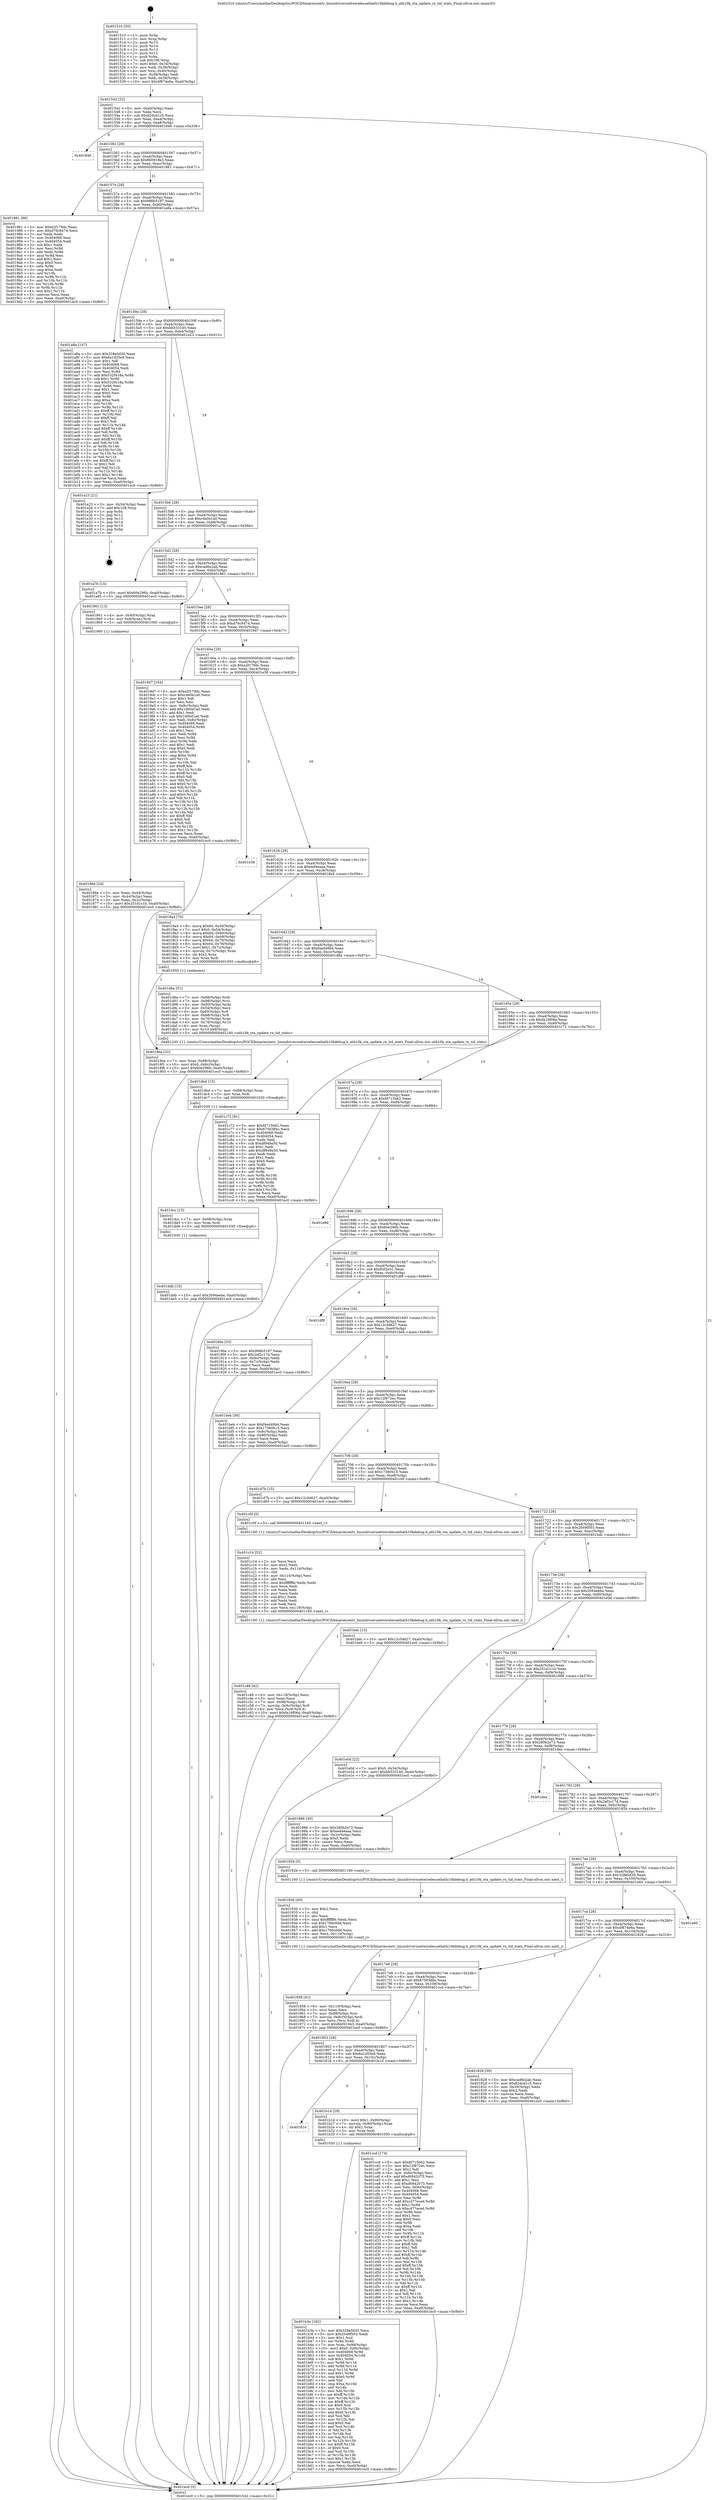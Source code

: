 digraph "0x401510" {
  label = "0x401510 (/mnt/c/Users/mathe/Desktop/tcc/POCII/binaries/extr_linuxdriversnetwirelessathath10kdebug.h_ath10k_sta_update_rx_tid_stats_Final-ollvm.out::main(0))"
  labelloc = "t"
  node[shape=record]

  Entry [label="",width=0.3,height=0.3,shape=circle,fillcolor=black,style=filled]
  "0x401542" [label="{
     0x401542 [32]\l
     | [instrs]\l
     &nbsp;&nbsp;0x401542 \<+6\>: mov -0xa0(%rbp),%eax\l
     &nbsp;&nbsp;0x401548 \<+2\>: mov %eax,%ecx\l
     &nbsp;&nbsp;0x40154a \<+6\>: sub $0x82dcd1c5,%ecx\l
     &nbsp;&nbsp;0x401550 \<+6\>: mov %eax,-0xa4(%rbp)\l
     &nbsp;&nbsp;0x401556 \<+6\>: mov %ecx,-0xa8(%rbp)\l
     &nbsp;&nbsp;0x40155c \<+6\>: je 0000000000401846 \<main+0x336\>\l
  }"]
  "0x401846" [label="{
     0x401846\l
  }", style=dashed]
  "0x401562" [label="{
     0x401562 [28]\l
     | [instrs]\l
     &nbsp;&nbsp;0x401562 \<+5\>: jmp 0000000000401567 \<main+0x57\>\l
     &nbsp;&nbsp;0x401567 \<+6\>: mov -0xa4(%rbp),%eax\l
     &nbsp;&nbsp;0x40156d \<+5\>: sub $0x8b0919e3,%eax\l
     &nbsp;&nbsp;0x401572 \<+6\>: mov %eax,-0xac(%rbp)\l
     &nbsp;&nbsp;0x401578 \<+6\>: je 0000000000401981 \<main+0x471\>\l
  }"]
  Exit [label="",width=0.3,height=0.3,shape=circle,fillcolor=black,style=filled,peripheries=2]
  "0x401981" [label="{
     0x401981 [86]\l
     | [instrs]\l
     &nbsp;&nbsp;0x401981 \<+5\>: mov $0xe2f179dc,%eax\l
     &nbsp;&nbsp;0x401986 \<+5\>: mov $0xd76c9474,%ecx\l
     &nbsp;&nbsp;0x40198b \<+2\>: xor %edx,%edx\l
     &nbsp;&nbsp;0x40198d \<+7\>: mov 0x404068,%esi\l
     &nbsp;&nbsp;0x401994 \<+7\>: mov 0x404054,%edi\l
     &nbsp;&nbsp;0x40199b \<+3\>: sub $0x1,%edx\l
     &nbsp;&nbsp;0x40199e \<+3\>: mov %esi,%r8d\l
     &nbsp;&nbsp;0x4019a1 \<+3\>: add %edx,%r8d\l
     &nbsp;&nbsp;0x4019a4 \<+4\>: imul %r8d,%esi\l
     &nbsp;&nbsp;0x4019a8 \<+3\>: and $0x1,%esi\l
     &nbsp;&nbsp;0x4019ab \<+3\>: cmp $0x0,%esi\l
     &nbsp;&nbsp;0x4019ae \<+4\>: sete %r9b\l
     &nbsp;&nbsp;0x4019b2 \<+3\>: cmp $0xa,%edi\l
     &nbsp;&nbsp;0x4019b5 \<+4\>: setl %r10b\l
     &nbsp;&nbsp;0x4019b9 \<+3\>: mov %r9b,%r11b\l
     &nbsp;&nbsp;0x4019bc \<+3\>: and %r10b,%r11b\l
     &nbsp;&nbsp;0x4019bf \<+3\>: xor %r10b,%r9b\l
     &nbsp;&nbsp;0x4019c2 \<+3\>: or %r9b,%r11b\l
     &nbsp;&nbsp;0x4019c5 \<+4\>: test $0x1,%r11b\l
     &nbsp;&nbsp;0x4019c9 \<+3\>: cmovne %ecx,%eax\l
     &nbsp;&nbsp;0x4019cc \<+6\>: mov %eax,-0xa0(%rbp)\l
     &nbsp;&nbsp;0x4019d2 \<+5\>: jmp 0000000000401ec0 \<main+0x9b0\>\l
  }"]
  "0x40157e" [label="{
     0x40157e [28]\l
     | [instrs]\l
     &nbsp;&nbsp;0x40157e \<+5\>: jmp 0000000000401583 \<main+0x73\>\l
     &nbsp;&nbsp;0x401583 \<+6\>: mov -0xa4(%rbp),%eax\l
     &nbsp;&nbsp;0x401589 \<+5\>: sub $0x996b5197,%eax\l
     &nbsp;&nbsp;0x40158e \<+6\>: mov %eax,-0xb0(%rbp)\l
     &nbsp;&nbsp;0x401594 \<+6\>: je 0000000000401a8a \<main+0x57a\>\l
  }"]
  "0x401ddb" [label="{
     0x401ddb [15]\l
     | [instrs]\l
     &nbsp;&nbsp;0x401ddb \<+10\>: movl $0x2094eebe,-0xa0(%rbp)\l
     &nbsp;&nbsp;0x401de5 \<+5\>: jmp 0000000000401ec0 \<main+0x9b0\>\l
  }"]
  "0x401a8a" [label="{
     0x401a8a [147]\l
     | [instrs]\l
     &nbsp;&nbsp;0x401a8a \<+5\>: mov $0x328e0d30,%eax\l
     &nbsp;&nbsp;0x401a8f \<+5\>: mov $0x6a1d55e9,%ecx\l
     &nbsp;&nbsp;0x401a94 \<+2\>: mov $0x1,%dl\l
     &nbsp;&nbsp;0x401a96 \<+7\>: mov 0x404068,%esi\l
     &nbsp;&nbsp;0x401a9d \<+7\>: mov 0x404054,%edi\l
     &nbsp;&nbsp;0x401aa4 \<+3\>: mov %esi,%r8d\l
     &nbsp;&nbsp;0x401aa7 \<+7\>: add $0x532f418a,%r8d\l
     &nbsp;&nbsp;0x401aae \<+4\>: sub $0x1,%r8d\l
     &nbsp;&nbsp;0x401ab2 \<+7\>: sub $0x532f418a,%r8d\l
     &nbsp;&nbsp;0x401ab9 \<+4\>: imul %r8d,%esi\l
     &nbsp;&nbsp;0x401abd \<+3\>: and $0x1,%esi\l
     &nbsp;&nbsp;0x401ac0 \<+3\>: cmp $0x0,%esi\l
     &nbsp;&nbsp;0x401ac3 \<+4\>: sete %r9b\l
     &nbsp;&nbsp;0x401ac7 \<+3\>: cmp $0xa,%edi\l
     &nbsp;&nbsp;0x401aca \<+4\>: setl %r10b\l
     &nbsp;&nbsp;0x401ace \<+3\>: mov %r9b,%r11b\l
     &nbsp;&nbsp;0x401ad1 \<+4\>: xor $0xff,%r11b\l
     &nbsp;&nbsp;0x401ad5 \<+3\>: mov %r10b,%bl\l
     &nbsp;&nbsp;0x401ad8 \<+3\>: xor $0xff,%bl\l
     &nbsp;&nbsp;0x401adb \<+3\>: xor $0x1,%dl\l
     &nbsp;&nbsp;0x401ade \<+3\>: mov %r11b,%r14b\l
     &nbsp;&nbsp;0x401ae1 \<+4\>: and $0xff,%r14b\l
     &nbsp;&nbsp;0x401ae5 \<+3\>: and %dl,%r9b\l
     &nbsp;&nbsp;0x401ae8 \<+3\>: mov %bl,%r15b\l
     &nbsp;&nbsp;0x401aeb \<+4\>: and $0xff,%r15b\l
     &nbsp;&nbsp;0x401aef \<+3\>: and %dl,%r10b\l
     &nbsp;&nbsp;0x401af2 \<+3\>: or %r9b,%r14b\l
     &nbsp;&nbsp;0x401af5 \<+3\>: or %r10b,%r15b\l
     &nbsp;&nbsp;0x401af8 \<+3\>: xor %r15b,%r14b\l
     &nbsp;&nbsp;0x401afb \<+3\>: or %bl,%r11b\l
     &nbsp;&nbsp;0x401afe \<+4\>: xor $0xff,%r11b\l
     &nbsp;&nbsp;0x401b02 \<+3\>: or $0x1,%dl\l
     &nbsp;&nbsp;0x401b05 \<+3\>: and %dl,%r11b\l
     &nbsp;&nbsp;0x401b08 \<+3\>: or %r11b,%r14b\l
     &nbsp;&nbsp;0x401b0b \<+4\>: test $0x1,%r14b\l
     &nbsp;&nbsp;0x401b0f \<+3\>: cmovne %ecx,%eax\l
     &nbsp;&nbsp;0x401b12 \<+6\>: mov %eax,-0xa0(%rbp)\l
     &nbsp;&nbsp;0x401b18 \<+5\>: jmp 0000000000401ec0 \<main+0x9b0\>\l
  }"]
  "0x40159a" [label="{
     0x40159a [28]\l
     | [instrs]\l
     &nbsp;&nbsp;0x40159a \<+5\>: jmp 000000000040159f \<main+0x8f\>\l
     &nbsp;&nbsp;0x40159f \<+6\>: mov -0xa4(%rbp),%eax\l
     &nbsp;&nbsp;0x4015a5 \<+5\>: sub $0xbb533140,%eax\l
     &nbsp;&nbsp;0x4015aa \<+6\>: mov %eax,-0xb4(%rbp)\l
     &nbsp;&nbsp;0x4015b0 \<+6\>: je 0000000000401e23 \<main+0x913\>\l
  }"]
  "0x401dcc" [label="{
     0x401dcc [15]\l
     | [instrs]\l
     &nbsp;&nbsp;0x401dcc \<+7\>: mov -0x98(%rbp),%rax\l
     &nbsp;&nbsp;0x401dd3 \<+3\>: mov %rax,%rdi\l
     &nbsp;&nbsp;0x401dd6 \<+5\>: call 0000000000401030 \<free@plt\>\l
     | [calls]\l
     &nbsp;&nbsp;0x401030 \{1\} (unknown)\l
  }"]
  "0x401e23" [label="{
     0x401e23 [21]\l
     | [instrs]\l
     &nbsp;&nbsp;0x401e23 \<+3\>: mov -0x34(%rbp),%eax\l
     &nbsp;&nbsp;0x401e26 \<+7\>: add $0x108,%rsp\l
     &nbsp;&nbsp;0x401e2d \<+1\>: pop %rbx\l
     &nbsp;&nbsp;0x401e2e \<+2\>: pop %r12\l
     &nbsp;&nbsp;0x401e30 \<+2\>: pop %r13\l
     &nbsp;&nbsp;0x401e32 \<+2\>: pop %r14\l
     &nbsp;&nbsp;0x401e34 \<+2\>: pop %r15\l
     &nbsp;&nbsp;0x401e36 \<+1\>: pop %rbp\l
     &nbsp;&nbsp;0x401e37 \<+1\>: ret\l
  }"]
  "0x4015b6" [label="{
     0x4015b6 [28]\l
     | [instrs]\l
     &nbsp;&nbsp;0x4015b6 \<+5\>: jmp 00000000004015bb \<main+0xab\>\l
     &nbsp;&nbsp;0x4015bb \<+6\>: mov -0xa4(%rbp),%eax\l
     &nbsp;&nbsp;0x4015c1 \<+5\>: sub $0xc4e0e1a0,%eax\l
     &nbsp;&nbsp;0x4015c6 \<+6\>: mov %eax,-0xb8(%rbp)\l
     &nbsp;&nbsp;0x4015cc \<+6\>: je 0000000000401a7b \<main+0x56b\>\l
  }"]
  "0x401dbd" [label="{
     0x401dbd [15]\l
     | [instrs]\l
     &nbsp;&nbsp;0x401dbd \<+7\>: mov -0x88(%rbp),%rax\l
     &nbsp;&nbsp;0x401dc4 \<+3\>: mov %rax,%rdi\l
     &nbsp;&nbsp;0x401dc7 \<+5\>: call 0000000000401030 \<free@plt\>\l
     | [calls]\l
     &nbsp;&nbsp;0x401030 \{1\} (unknown)\l
  }"]
  "0x401a7b" [label="{
     0x401a7b [15]\l
     | [instrs]\l
     &nbsp;&nbsp;0x401a7b \<+10\>: movl $0x60e296b,-0xa0(%rbp)\l
     &nbsp;&nbsp;0x401a85 \<+5\>: jmp 0000000000401ec0 \<main+0x9b0\>\l
  }"]
  "0x4015d2" [label="{
     0x4015d2 [28]\l
     | [instrs]\l
     &nbsp;&nbsp;0x4015d2 \<+5\>: jmp 00000000004015d7 \<main+0xc7\>\l
     &nbsp;&nbsp;0x4015d7 \<+6\>: mov -0xa4(%rbp),%eax\l
     &nbsp;&nbsp;0x4015dd \<+5\>: sub $0xcad6e2ab,%eax\l
     &nbsp;&nbsp;0x4015e2 \<+6\>: mov %eax,-0xbc(%rbp)\l
     &nbsp;&nbsp;0x4015e8 \<+6\>: je 0000000000401861 \<main+0x351\>\l
  }"]
  "0x401c48" [label="{
     0x401c48 [42]\l
     | [instrs]\l
     &nbsp;&nbsp;0x401c48 \<+6\>: mov -0x118(%rbp),%ecx\l
     &nbsp;&nbsp;0x401c4e \<+3\>: imul %eax,%ecx\l
     &nbsp;&nbsp;0x401c51 \<+7\>: mov -0x98(%rbp),%r8\l
     &nbsp;&nbsp;0x401c58 \<+7\>: movslq -0x9c(%rbp),%r9\l
     &nbsp;&nbsp;0x401c5f \<+4\>: mov %ecx,(%r8,%r9,4)\l
     &nbsp;&nbsp;0x401c63 \<+10\>: movl $0xfa16f06a,-0xa0(%rbp)\l
     &nbsp;&nbsp;0x401c6d \<+5\>: jmp 0000000000401ec0 \<main+0x9b0\>\l
  }"]
  "0x401861" [label="{
     0x401861 [13]\l
     | [instrs]\l
     &nbsp;&nbsp;0x401861 \<+4\>: mov -0x40(%rbp),%rax\l
     &nbsp;&nbsp;0x401865 \<+4\>: mov 0x8(%rax),%rdi\l
     &nbsp;&nbsp;0x401869 \<+5\>: call 0000000000401060 \<atoi@plt\>\l
     | [calls]\l
     &nbsp;&nbsp;0x401060 \{1\} (unknown)\l
  }"]
  "0x4015ee" [label="{
     0x4015ee [28]\l
     | [instrs]\l
     &nbsp;&nbsp;0x4015ee \<+5\>: jmp 00000000004015f3 \<main+0xe3\>\l
     &nbsp;&nbsp;0x4015f3 \<+6\>: mov -0xa4(%rbp),%eax\l
     &nbsp;&nbsp;0x4015f9 \<+5\>: sub $0xd76c9474,%eax\l
     &nbsp;&nbsp;0x4015fe \<+6\>: mov %eax,-0xc0(%rbp)\l
     &nbsp;&nbsp;0x401604 \<+6\>: je 00000000004019d7 \<main+0x4c7\>\l
  }"]
  "0x401c14" [label="{
     0x401c14 [52]\l
     | [instrs]\l
     &nbsp;&nbsp;0x401c14 \<+2\>: xor %ecx,%ecx\l
     &nbsp;&nbsp;0x401c16 \<+5\>: mov $0x2,%edx\l
     &nbsp;&nbsp;0x401c1b \<+6\>: mov %edx,-0x114(%rbp)\l
     &nbsp;&nbsp;0x401c21 \<+1\>: cltd\l
     &nbsp;&nbsp;0x401c22 \<+6\>: mov -0x114(%rbp),%esi\l
     &nbsp;&nbsp;0x401c28 \<+2\>: idiv %esi\l
     &nbsp;&nbsp;0x401c2a \<+6\>: imul $0xfffffffe,%edx,%edx\l
     &nbsp;&nbsp;0x401c30 \<+2\>: mov %ecx,%edi\l
     &nbsp;&nbsp;0x401c32 \<+2\>: sub %edx,%edi\l
     &nbsp;&nbsp;0x401c34 \<+2\>: mov %ecx,%edx\l
     &nbsp;&nbsp;0x401c36 \<+3\>: sub $0x1,%edx\l
     &nbsp;&nbsp;0x401c39 \<+2\>: add %edx,%edi\l
     &nbsp;&nbsp;0x401c3b \<+2\>: sub %edi,%ecx\l
     &nbsp;&nbsp;0x401c3d \<+6\>: mov %ecx,-0x118(%rbp)\l
     &nbsp;&nbsp;0x401c43 \<+5\>: call 0000000000401160 \<next_i\>\l
     | [calls]\l
     &nbsp;&nbsp;0x401160 \{1\} (/mnt/c/Users/mathe/Desktop/tcc/POCII/binaries/extr_linuxdriversnetwirelessathath10kdebug.h_ath10k_sta_update_rx_tid_stats_Final-ollvm.out::next_i)\l
  }"]
  "0x4019d7" [label="{
     0x4019d7 [164]\l
     | [instrs]\l
     &nbsp;&nbsp;0x4019d7 \<+5\>: mov $0xe2f179dc,%eax\l
     &nbsp;&nbsp;0x4019dc \<+5\>: mov $0xc4e0e1a0,%ecx\l
     &nbsp;&nbsp;0x4019e1 \<+2\>: mov $0x1,%dl\l
     &nbsp;&nbsp;0x4019e3 \<+2\>: xor %esi,%esi\l
     &nbsp;&nbsp;0x4019e5 \<+6\>: mov -0x8c(%rbp),%edi\l
     &nbsp;&nbsp;0x4019eb \<+6\>: add $0x1d00d1a0,%edi\l
     &nbsp;&nbsp;0x4019f1 \<+3\>: add $0x1,%edi\l
     &nbsp;&nbsp;0x4019f4 \<+6\>: sub $0x1d00d1a0,%edi\l
     &nbsp;&nbsp;0x4019fa \<+6\>: mov %edi,-0x8c(%rbp)\l
     &nbsp;&nbsp;0x401a00 \<+7\>: mov 0x404068,%edi\l
     &nbsp;&nbsp;0x401a07 \<+8\>: mov 0x404054,%r8d\l
     &nbsp;&nbsp;0x401a0f \<+3\>: sub $0x1,%esi\l
     &nbsp;&nbsp;0x401a12 \<+3\>: mov %edi,%r9d\l
     &nbsp;&nbsp;0x401a15 \<+3\>: add %esi,%r9d\l
     &nbsp;&nbsp;0x401a18 \<+4\>: imul %r9d,%edi\l
     &nbsp;&nbsp;0x401a1c \<+3\>: and $0x1,%edi\l
     &nbsp;&nbsp;0x401a1f \<+3\>: cmp $0x0,%edi\l
     &nbsp;&nbsp;0x401a22 \<+4\>: sete %r10b\l
     &nbsp;&nbsp;0x401a26 \<+4\>: cmp $0xa,%r8d\l
     &nbsp;&nbsp;0x401a2a \<+4\>: setl %r11b\l
     &nbsp;&nbsp;0x401a2e \<+3\>: mov %r10b,%bl\l
     &nbsp;&nbsp;0x401a31 \<+3\>: xor $0xff,%bl\l
     &nbsp;&nbsp;0x401a34 \<+3\>: mov %r11b,%r14b\l
     &nbsp;&nbsp;0x401a37 \<+4\>: xor $0xff,%r14b\l
     &nbsp;&nbsp;0x401a3b \<+3\>: xor $0x0,%dl\l
     &nbsp;&nbsp;0x401a3e \<+3\>: mov %bl,%r15b\l
     &nbsp;&nbsp;0x401a41 \<+4\>: and $0x0,%r15b\l
     &nbsp;&nbsp;0x401a45 \<+3\>: and %dl,%r10b\l
     &nbsp;&nbsp;0x401a48 \<+3\>: mov %r14b,%r12b\l
     &nbsp;&nbsp;0x401a4b \<+4\>: and $0x0,%r12b\l
     &nbsp;&nbsp;0x401a4f \<+3\>: and %dl,%r11b\l
     &nbsp;&nbsp;0x401a52 \<+3\>: or %r10b,%r15b\l
     &nbsp;&nbsp;0x401a55 \<+3\>: or %r11b,%r12b\l
     &nbsp;&nbsp;0x401a58 \<+3\>: xor %r12b,%r15b\l
     &nbsp;&nbsp;0x401a5b \<+3\>: or %r14b,%bl\l
     &nbsp;&nbsp;0x401a5e \<+3\>: xor $0xff,%bl\l
     &nbsp;&nbsp;0x401a61 \<+3\>: or $0x0,%dl\l
     &nbsp;&nbsp;0x401a64 \<+2\>: and %dl,%bl\l
     &nbsp;&nbsp;0x401a66 \<+3\>: or %bl,%r15b\l
     &nbsp;&nbsp;0x401a69 \<+4\>: test $0x1,%r15b\l
     &nbsp;&nbsp;0x401a6d \<+3\>: cmovne %ecx,%eax\l
     &nbsp;&nbsp;0x401a70 \<+6\>: mov %eax,-0xa0(%rbp)\l
     &nbsp;&nbsp;0x401a76 \<+5\>: jmp 0000000000401ec0 \<main+0x9b0\>\l
  }"]
  "0x40160a" [label="{
     0x40160a [28]\l
     | [instrs]\l
     &nbsp;&nbsp;0x40160a \<+5\>: jmp 000000000040160f \<main+0xff\>\l
     &nbsp;&nbsp;0x40160f \<+6\>: mov -0xa4(%rbp),%eax\l
     &nbsp;&nbsp;0x401615 \<+5\>: sub $0xe2f179dc,%eax\l
     &nbsp;&nbsp;0x40161a \<+6\>: mov %eax,-0xc4(%rbp)\l
     &nbsp;&nbsp;0x401620 \<+6\>: je 0000000000401e38 \<main+0x928\>\l
  }"]
  "0x401b3a" [label="{
     0x401b3a [162]\l
     | [instrs]\l
     &nbsp;&nbsp;0x401b3a \<+5\>: mov $0x328e0d30,%ecx\l
     &nbsp;&nbsp;0x401b3f \<+5\>: mov $0x2049f503,%edx\l
     &nbsp;&nbsp;0x401b44 \<+3\>: mov $0x1,%sil\l
     &nbsp;&nbsp;0x401b47 \<+3\>: xor %r8d,%r8d\l
     &nbsp;&nbsp;0x401b4a \<+7\>: mov %rax,-0x98(%rbp)\l
     &nbsp;&nbsp;0x401b51 \<+10\>: movl $0x0,-0x9c(%rbp)\l
     &nbsp;&nbsp;0x401b5b \<+8\>: mov 0x404068,%r9d\l
     &nbsp;&nbsp;0x401b63 \<+8\>: mov 0x404054,%r10d\l
     &nbsp;&nbsp;0x401b6b \<+4\>: sub $0x1,%r8d\l
     &nbsp;&nbsp;0x401b6f \<+3\>: mov %r9d,%r11d\l
     &nbsp;&nbsp;0x401b72 \<+3\>: add %r8d,%r11d\l
     &nbsp;&nbsp;0x401b75 \<+4\>: imul %r11d,%r9d\l
     &nbsp;&nbsp;0x401b79 \<+4\>: and $0x1,%r9d\l
     &nbsp;&nbsp;0x401b7d \<+4\>: cmp $0x0,%r9d\l
     &nbsp;&nbsp;0x401b81 \<+3\>: sete %bl\l
     &nbsp;&nbsp;0x401b84 \<+4\>: cmp $0xa,%r10d\l
     &nbsp;&nbsp;0x401b88 \<+4\>: setl %r14b\l
     &nbsp;&nbsp;0x401b8c \<+3\>: mov %bl,%r15b\l
     &nbsp;&nbsp;0x401b8f \<+4\>: xor $0xff,%r15b\l
     &nbsp;&nbsp;0x401b93 \<+3\>: mov %r14b,%r12b\l
     &nbsp;&nbsp;0x401b96 \<+4\>: xor $0xff,%r12b\l
     &nbsp;&nbsp;0x401b9a \<+4\>: xor $0x0,%sil\l
     &nbsp;&nbsp;0x401b9e \<+3\>: mov %r15b,%r13b\l
     &nbsp;&nbsp;0x401ba1 \<+4\>: and $0x0,%r13b\l
     &nbsp;&nbsp;0x401ba5 \<+3\>: and %sil,%bl\l
     &nbsp;&nbsp;0x401ba8 \<+3\>: mov %r12b,%al\l
     &nbsp;&nbsp;0x401bab \<+2\>: and $0x0,%al\l
     &nbsp;&nbsp;0x401bad \<+3\>: and %sil,%r14b\l
     &nbsp;&nbsp;0x401bb0 \<+3\>: or %bl,%r13b\l
     &nbsp;&nbsp;0x401bb3 \<+3\>: or %r14b,%al\l
     &nbsp;&nbsp;0x401bb6 \<+3\>: xor %al,%r13b\l
     &nbsp;&nbsp;0x401bb9 \<+3\>: or %r12b,%r15b\l
     &nbsp;&nbsp;0x401bbc \<+4\>: xor $0xff,%r15b\l
     &nbsp;&nbsp;0x401bc0 \<+4\>: or $0x0,%sil\l
     &nbsp;&nbsp;0x401bc4 \<+3\>: and %sil,%r15b\l
     &nbsp;&nbsp;0x401bc7 \<+3\>: or %r15b,%r13b\l
     &nbsp;&nbsp;0x401bca \<+4\>: test $0x1,%r13b\l
     &nbsp;&nbsp;0x401bce \<+3\>: cmovne %edx,%ecx\l
     &nbsp;&nbsp;0x401bd1 \<+6\>: mov %ecx,-0xa0(%rbp)\l
     &nbsp;&nbsp;0x401bd7 \<+5\>: jmp 0000000000401ec0 \<main+0x9b0\>\l
  }"]
  "0x401e38" [label="{
     0x401e38\l
  }", style=dashed]
  "0x401626" [label="{
     0x401626 [28]\l
     | [instrs]\l
     &nbsp;&nbsp;0x401626 \<+5\>: jmp 000000000040162b \<main+0x11b\>\l
     &nbsp;&nbsp;0x40162b \<+6\>: mov -0xa4(%rbp),%eax\l
     &nbsp;&nbsp;0x401631 \<+5\>: sub $0xeef4eaaa,%eax\l
     &nbsp;&nbsp;0x401636 \<+6\>: mov %eax,-0xc8(%rbp)\l
     &nbsp;&nbsp;0x40163c \<+6\>: je 00000000004018a4 \<main+0x394\>\l
  }"]
  "0x40181e" [label="{
     0x40181e\l
  }", style=dashed]
  "0x4018a4" [label="{
     0x4018a4 [70]\l
     | [instrs]\l
     &nbsp;&nbsp;0x4018a4 \<+8\>: movq $0x64,-0x50(%rbp)\l
     &nbsp;&nbsp;0x4018ac \<+7\>: movl $0x0,-0x54(%rbp)\l
     &nbsp;&nbsp;0x4018b3 \<+8\>: movq $0x64,-0x60(%rbp)\l
     &nbsp;&nbsp;0x4018bb \<+8\>: movq $0x64,-0x68(%rbp)\l
     &nbsp;&nbsp;0x4018c3 \<+8\>: movq $0x64,-0x70(%rbp)\l
     &nbsp;&nbsp;0x4018cb \<+8\>: movq $0x64,-0x78(%rbp)\l
     &nbsp;&nbsp;0x4018d3 \<+7\>: movl $0x1,-0x7c(%rbp)\l
     &nbsp;&nbsp;0x4018da \<+4\>: movslq -0x7c(%rbp),%rax\l
     &nbsp;&nbsp;0x4018de \<+4\>: shl $0x2,%rax\l
     &nbsp;&nbsp;0x4018e2 \<+3\>: mov %rax,%rdi\l
     &nbsp;&nbsp;0x4018e5 \<+5\>: call 0000000000401050 \<malloc@plt\>\l
     | [calls]\l
     &nbsp;&nbsp;0x401050 \{1\} (unknown)\l
  }"]
  "0x401642" [label="{
     0x401642 [28]\l
     | [instrs]\l
     &nbsp;&nbsp;0x401642 \<+5\>: jmp 0000000000401647 \<main+0x137\>\l
     &nbsp;&nbsp;0x401647 \<+6\>: mov -0xa4(%rbp),%eax\l
     &nbsp;&nbsp;0x40164d \<+5\>: sub $0xf4ed49b4,%eax\l
     &nbsp;&nbsp;0x401652 \<+6\>: mov %eax,-0xcc(%rbp)\l
     &nbsp;&nbsp;0x401658 \<+6\>: je 0000000000401d8a \<main+0x87a\>\l
  }"]
  "0x401b1d" [label="{
     0x401b1d [29]\l
     | [instrs]\l
     &nbsp;&nbsp;0x401b1d \<+10\>: movl $0x1,-0x90(%rbp)\l
     &nbsp;&nbsp;0x401b27 \<+7\>: movslq -0x90(%rbp),%rax\l
     &nbsp;&nbsp;0x401b2e \<+4\>: shl $0x2,%rax\l
     &nbsp;&nbsp;0x401b32 \<+3\>: mov %rax,%rdi\l
     &nbsp;&nbsp;0x401b35 \<+5\>: call 0000000000401050 \<malloc@plt\>\l
     | [calls]\l
     &nbsp;&nbsp;0x401050 \{1\} (unknown)\l
  }"]
  "0x401d8a" [label="{
     0x401d8a [51]\l
     | [instrs]\l
     &nbsp;&nbsp;0x401d8a \<+7\>: mov -0x88(%rbp),%rdi\l
     &nbsp;&nbsp;0x401d91 \<+7\>: mov -0x98(%rbp),%rsi\l
     &nbsp;&nbsp;0x401d98 \<+4\>: mov -0x50(%rbp),%rdx\l
     &nbsp;&nbsp;0x401d9c \<+3\>: mov -0x54(%rbp),%ecx\l
     &nbsp;&nbsp;0x401d9f \<+4\>: mov -0x60(%rbp),%r8\l
     &nbsp;&nbsp;0x401da3 \<+4\>: mov -0x68(%rbp),%r9\l
     &nbsp;&nbsp;0x401da7 \<+4\>: mov -0x70(%rbp),%rax\l
     &nbsp;&nbsp;0x401dab \<+4\>: mov -0x78(%rbp),%r10\l
     &nbsp;&nbsp;0x401daf \<+4\>: mov %rax,(%rsp)\l
     &nbsp;&nbsp;0x401db3 \<+5\>: mov %r10,0x8(%rsp)\l
     &nbsp;&nbsp;0x401db8 \<+5\>: call 0000000000401240 \<ath10k_sta_update_rx_tid_stats\>\l
     | [calls]\l
     &nbsp;&nbsp;0x401240 \{1\} (/mnt/c/Users/mathe/Desktop/tcc/POCII/binaries/extr_linuxdriversnetwirelessathath10kdebug.h_ath10k_sta_update_rx_tid_stats_Final-ollvm.out::ath10k_sta_update_rx_tid_stats)\l
  }"]
  "0x40165e" [label="{
     0x40165e [28]\l
     | [instrs]\l
     &nbsp;&nbsp;0x40165e \<+5\>: jmp 0000000000401663 \<main+0x153\>\l
     &nbsp;&nbsp;0x401663 \<+6\>: mov -0xa4(%rbp),%eax\l
     &nbsp;&nbsp;0x401669 \<+5\>: sub $0xfa16f06a,%eax\l
     &nbsp;&nbsp;0x40166e \<+6\>: mov %eax,-0xd0(%rbp)\l
     &nbsp;&nbsp;0x401674 \<+6\>: je 0000000000401c72 \<main+0x762\>\l
  }"]
  "0x401802" [label="{
     0x401802 [28]\l
     | [instrs]\l
     &nbsp;&nbsp;0x401802 \<+5\>: jmp 0000000000401807 \<main+0x2f7\>\l
     &nbsp;&nbsp;0x401807 \<+6\>: mov -0xa4(%rbp),%eax\l
     &nbsp;&nbsp;0x40180d \<+5\>: sub $0x6a1d55e9,%eax\l
     &nbsp;&nbsp;0x401812 \<+6\>: mov %eax,-0x10c(%rbp)\l
     &nbsp;&nbsp;0x401818 \<+6\>: je 0000000000401b1d \<main+0x60d\>\l
  }"]
  "0x401c72" [label="{
     0x401c72 [91]\l
     | [instrs]\l
     &nbsp;&nbsp;0x401c72 \<+5\>: mov $0xfd715b62,%eax\l
     &nbsp;&nbsp;0x401c77 \<+5\>: mov $0x675638bc,%ecx\l
     &nbsp;&nbsp;0x401c7c \<+7\>: mov 0x404068,%edx\l
     &nbsp;&nbsp;0x401c83 \<+7\>: mov 0x404054,%esi\l
     &nbsp;&nbsp;0x401c8a \<+2\>: mov %edx,%edi\l
     &nbsp;&nbsp;0x401c8c \<+6\>: sub $0xdf949a50,%edi\l
     &nbsp;&nbsp;0x401c92 \<+3\>: sub $0x1,%edi\l
     &nbsp;&nbsp;0x401c95 \<+6\>: add $0xdf949a50,%edi\l
     &nbsp;&nbsp;0x401c9b \<+3\>: imul %edi,%edx\l
     &nbsp;&nbsp;0x401c9e \<+3\>: and $0x1,%edx\l
     &nbsp;&nbsp;0x401ca1 \<+3\>: cmp $0x0,%edx\l
     &nbsp;&nbsp;0x401ca4 \<+4\>: sete %r8b\l
     &nbsp;&nbsp;0x401ca8 \<+3\>: cmp $0xa,%esi\l
     &nbsp;&nbsp;0x401cab \<+4\>: setl %r9b\l
     &nbsp;&nbsp;0x401caf \<+3\>: mov %r8b,%r10b\l
     &nbsp;&nbsp;0x401cb2 \<+3\>: and %r9b,%r10b\l
     &nbsp;&nbsp;0x401cb5 \<+3\>: xor %r9b,%r8b\l
     &nbsp;&nbsp;0x401cb8 \<+3\>: or %r8b,%r10b\l
     &nbsp;&nbsp;0x401cbb \<+4\>: test $0x1,%r10b\l
     &nbsp;&nbsp;0x401cbf \<+3\>: cmovne %ecx,%eax\l
     &nbsp;&nbsp;0x401cc2 \<+6\>: mov %eax,-0xa0(%rbp)\l
     &nbsp;&nbsp;0x401cc8 \<+5\>: jmp 0000000000401ec0 \<main+0x9b0\>\l
  }"]
  "0x40167a" [label="{
     0x40167a [28]\l
     | [instrs]\l
     &nbsp;&nbsp;0x40167a \<+5\>: jmp 000000000040167f \<main+0x16f\>\l
     &nbsp;&nbsp;0x40167f \<+6\>: mov -0xa4(%rbp),%eax\l
     &nbsp;&nbsp;0x401685 \<+5\>: sub $0xfd715b62,%eax\l
     &nbsp;&nbsp;0x40168a \<+6\>: mov %eax,-0xd4(%rbp)\l
     &nbsp;&nbsp;0x401690 \<+6\>: je 0000000000401e9d \<main+0x98d\>\l
  }"]
  "0x401ccd" [label="{
     0x401ccd [174]\l
     | [instrs]\l
     &nbsp;&nbsp;0x401ccd \<+5\>: mov $0xfd715b62,%eax\l
     &nbsp;&nbsp;0x401cd2 \<+5\>: mov $0x12f672ec,%ecx\l
     &nbsp;&nbsp;0x401cd7 \<+2\>: mov $0x1,%dl\l
     &nbsp;&nbsp;0x401cd9 \<+6\>: mov -0x9c(%rbp),%esi\l
     &nbsp;&nbsp;0x401cdf \<+6\>: add $0xd6942075,%esi\l
     &nbsp;&nbsp;0x401ce5 \<+3\>: add $0x1,%esi\l
     &nbsp;&nbsp;0x401ce8 \<+6\>: sub $0xd6942075,%esi\l
     &nbsp;&nbsp;0x401cee \<+6\>: mov %esi,-0x9c(%rbp)\l
     &nbsp;&nbsp;0x401cf4 \<+7\>: mov 0x404068,%esi\l
     &nbsp;&nbsp;0x401cfb \<+7\>: mov 0x404054,%edi\l
     &nbsp;&nbsp;0x401d02 \<+3\>: mov %esi,%r8d\l
     &nbsp;&nbsp;0x401d05 \<+7\>: add $0xc477eced,%r8d\l
     &nbsp;&nbsp;0x401d0c \<+4\>: sub $0x1,%r8d\l
     &nbsp;&nbsp;0x401d10 \<+7\>: sub $0xc477eced,%r8d\l
     &nbsp;&nbsp;0x401d17 \<+4\>: imul %r8d,%esi\l
     &nbsp;&nbsp;0x401d1b \<+3\>: and $0x1,%esi\l
     &nbsp;&nbsp;0x401d1e \<+3\>: cmp $0x0,%esi\l
     &nbsp;&nbsp;0x401d21 \<+4\>: sete %r9b\l
     &nbsp;&nbsp;0x401d25 \<+3\>: cmp $0xa,%edi\l
     &nbsp;&nbsp;0x401d28 \<+4\>: setl %r10b\l
     &nbsp;&nbsp;0x401d2c \<+3\>: mov %r9b,%r11b\l
     &nbsp;&nbsp;0x401d2f \<+4\>: xor $0xff,%r11b\l
     &nbsp;&nbsp;0x401d33 \<+3\>: mov %r10b,%bl\l
     &nbsp;&nbsp;0x401d36 \<+3\>: xor $0xff,%bl\l
     &nbsp;&nbsp;0x401d39 \<+3\>: xor $0x1,%dl\l
     &nbsp;&nbsp;0x401d3c \<+3\>: mov %r11b,%r14b\l
     &nbsp;&nbsp;0x401d3f \<+4\>: and $0xff,%r14b\l
     &nbsp;&nbsp;0x401d43 \<+3\>: and %dl,%r9b\l
     &nbsp;&nbsp;0x401d46 \<+3\>: mov %bl,%r15b\l
     &nbsp;&nbsp;0x401d49 \<+4\>: and $0xff,%r15b\l
     &nbsp;&nbsp;0x401d4d \<+3\>: and %dl,%r10b\l
     &nbsp;&nbsp;0x401d50 \<+3\>: or %r9b,%r14b\l
     &nbsp;&nbsp;0x401d53 \<+3\>: or %r10b,%r15b\l
     &nbsp;&nbsp;0x401d56 \<+3\>: xor %r15b,%r14b\l
     &nbsp;&nbsp;0x401d59 \<+3\>: or %bl,%r11b\l
     &nbsp;&nbsp;0x401d5c \<+4\>: xor $0xff,%r11b\l
     &nbsp;&nbsp;0x401d60 \<+3\>: or $0x1,%dl\l
     &nbsp;&nbsp;0x401d63 \<+3\>: and %dl,%r11b\l
     &nbsp;&nbsp;0x401d66 \<+3\>: or %r11b,%r14b\l
     &nbsp;&nbsp;0x401d69 \<+4\>: test $0x1,%r14b\l
     &nbsp;&nbsp;0x401d6d \<+3\>: cmovne %ecx,%eax\l
     &nbsp;&nbsp;0x401d70 \<+6\>: mov %eax,-0xa0(%rbp)\l
     &nbsp;&nbsp;0x401d76 \<+5\>: jmp 0000000000401ec0 \<main+0x9b0\>\l
  }"]
  "0x401e9d" [label="{
     0x401e9d\l
  }", style=dashed]
  "0x401696" [label="{
     0x401696 [28]\l
     | [instrs]\l
     &nbsp;&nbsp;0x401696 \<+5\>: jmp 000000000040169b \<main+0x18b\>\l
     &nbsp;&nbsp;0x40169b \<+6\>: mov -0xa4(%rbp),%eax\l
     &nbsp;&nbsp;0x4016a1 \<+5\>: sub $0x60e296b,%eax\l
     &nbsp;&nbsp;0x4016a6 \<+6\>: mov %eax,-0xd8(%rbp)\l
     &nbsp;&nbsp;0x4016ac \<+6\>: je 000000000040190a \<main+0x3fa\>\l
  }"]
  "0x401958" [label="{
     0x401958 [41]\l
     | [instrs]\l
     &nbsp;&nbsp;0x401958 \<+6\>: mov -0x110(%rbp),%ecx\l
     &nbsp;&nbsp;0x40195e \<+3\>: imul %eax,%ecx\l
     &nbsp;&nbsp;0x401961 \<+7\>: mov -0x88(%rbp),%rsi\l
     &nbsp;&nbsp;0x401968 \<+7\>: movslq -0x8c(%rbp),%rdi\l
     &nbsp;&nbsp;0x40196f \<+3\>: mov %ecx,(%rsi,%rdi,4)\l
     &nbsp;&nbsp;0x401972 \<+10\>: movl $0x8b0919e3,-0xa0(%rbp)\l
     &nbsp;&nbsp;0x40197c \<+5\>: jmp 0000000000401ec0 \<main+0x9b0\>\l
  }"]
  "0x40190a" [label="{
     0x40190a [33]\l
     | [instrs]\l
     &nbsp;&nbsp;0x40190a \<+5\>: mov $0x996b5197,%eax\l
     &nbsp;&nbsp;0x40190f \<+5\>: mov $0x2ef2c17d,%ecx\l
     &nbsp;&nbsp;0x401914 \<+6\>: mov -0x8c(%rbp),%edx\l
     &nbsp;&nbsp;0x40191a \<+3\>: cmp -0x7c(%rbp),%edx\l
     &nbsp;&nbsp;0x40191d \<+3\>: cmovl %ecx,%eax\l
     &nbsp;&nbsp;0x401920 \<+6\>: mov %eax,-0xa0(%rbp)\l
     &nbsp;&nbsp;0x401926 \<+5\>: jmp 0000000000401ec0 \<main+0x9b0\>\l
  }"]
  "0x4016b2" [label="{
     0x4016b2 [28]\l
     | [instrs]\l
     &nbsp;&nbsp;0x4016b2 \<+5\>: jmp 00000000004016b7 \<main+0x1a7\>\l
     &nbsp;&nbsp;0x4016b7 \<+6\>: mov -0xa4(%rbp),%eax\l
     &nbsp;&nbsp;0x4016bd \<+5\>: sub $0x82f2e31,%eax\l
     &nbsp;&nbsp;0x4016c2 \<+6\>: mov %eax,-0xdc(%rbp)\l
     &nbsp;&nbsp;0x4016c8 \<+6\>: je 0000000000401df9 \<main+0x8e9\>\l
  }"]
  "0x401930" [label="{
     0x401930 [40]\l
     | [instrs]\l
     &nbsp;&nbsp;0x401930 \<+5\>: mov $0x2,%ecx\l
     &nbsp;&nbsp;0x401935 \<+1\>: cltd\l
     &nbsp;&nbsp;0x401936 \<+2\>: idiv %ecx\l
     &nbsp;&nbsp;0x401938 \<+6\>: imul $0xfffffffe,%edx,%ecx\l
     &nbsp;&nbsp;0x40193e \<+6\>: sub $0x1766c0dd,%ecx\l
     &nbsp;&nbsp;0x401944 \<+3\>: add $0x1,%ecx\l
     &nbsp;&nbsp;0x401947 \<+6\>: add $0x1766c0dd,%ecx\l
     &nbsp;&nbsp;0x40194d \<+6\>: mov %ecx,-0x110(%rbp)\l
     &nbsp;&nbsp;0x401953 \<+5\>: call 0000000000401160 \<next_i\>\l
     | [calls]\l
     &nbsp;&nbsp;0x401160 \{1\} (/mnt/c/Users/mathe/Desktop/tcc/POCII/binaries/extr_linuxdriversnetwirelessathath10kdebug.h_ath10k_sta_update_rx_tid_stats_Final-ollvm.out::next_i)\l
  }"]
  "0x401df9" [label="{
     0x401df9\l
  }", style=dashed]
  "0x4016ce" [label="{
     0x4016ce [28]\l
     | [instrs]\l
     &nbsp;&nbsp;0x4016ce \<+5\>: jmp 00000000004016d3 \<main+0x1c3\>\l
     &nbsp;&nbsp;0x4016d3 \<+6\>: mov -0xa4(%rbp),%eax\l
     &nbsp;&nbsp;0x4016d9 \<+5\>: sub $0x12c5d627,%eax\l
     &nbsp;&nbsp;0x4016de \<+6\>: mov %eax,-0xe0(%rbp)\l
     &nbsp;&nbsp;0x4016e4 \<+6\>: je 0000000000401beb \<main+0x6db\>\l
  }"]
  "0x4018ea" [label="{
     0x4018ea [32]\l
     | [instrs]\l
     &nbsp;&nbsp;0x4018ea \<+7\>: mov %rax,-0x88(%rbp)\l
     &nbsp;&nbsp;0x4018f1 \<+10\>: movl $0x0,-0x8c(%rbp)\l
     &nbsp;&nbsp;0x4018fb \<+10\>: movl $0x60e296b,-0xa0(%rbp)\l
     &nbsp;&nbsp;0x401905 \<+5\>: jmp 0000000000401ec0 \<main+0x9b0\>\l
  }"]
  "0x401beb" [label="{
     0x401beb [36]\l
     | [instrs]\l
     &nbsp;&nbsp;0x401beb \<+5\>: mov $0xf4ed49b4,%eax\l
     &nbsp;&nbsp;0x401bf0 \<+5\>: mov $0x17360b15,%ecx\l
     &nbsp;&nbsp;0x401bf5 \<+6\>: mov -0x9c(%rbp),%edx\l
     &nbsp;&nbsp;0x401bfb \<+6\>: cmp -0x90(%rbp),%edx\l
     &nbsp;&nbsp;0x401c01 \<+3\>: cmovl %ecx,%eax\l
     &nbsp;&nbsp;0x401c04 \<+6\>: mov %eax,-0xa0(%rbp)\l
     &nbsp;&nbsp;0x401c0a \<+5\>: jmp 0000000000401ec0 \<main+0x9b0\>\l
  }"]
  "0x4016ea" [label="{
     0x4016ea [28]\l
     | [instrs]\l
     &nbsp;&nbsp;0x4016ea \<+5\>: jmp 00000000004016ef \<main+0x1df\>\l
     &nbsp;&nbsp;0x4016ef \<+6\>: mov -0xa4(%rbp),%eax\l
     &nbsp;&nbsp;0x4016f5 \<+5\>: sub $0x12f672ec,%eax\l
     &nbsp;&nbsp;0x4016fa \<+6\>: mov %eax,-0xe4(%rbp)\l
     &nbsp;&nbsp;0x401700 \<+6\>: je 0000000000401d7b \<main+0x86b\>\l
  }"]
  "0x40186e" [label="{
     0x40186e [24]\l
     | [instrs]\l
     &nbsp;&nbsp;0x40186e \<+3\>: mov %eax,-0x44(%rbp)\l
     &nbsp;&nbsp;0x401871 \<+3\>: mov -0x44(%rbp),%eax\l
     &nbsp;&nbsp;0x401874 \<+3\>: mov %eax,-0x2c(%rbp)\l
     &nbsp;&nbsp;0x401877 \<+10\>: movl $0x251d1c1b,-0xa0(%rbp)\l
     &nbsp;&nbsp;0x401881 \<+5\>: jmp 0000000000401ec0 \<main+0x9b0\>\l
  }"]
  "0x401d7b" [label="{
     0x401d7b [15]\l
     | [instrs]\l
     &nbsp;&nbsp;0x401d7b \<+10\>: movl $0x12c5d627,-0xa0(%rbp)\l
     &nbsp;&nbsp;0x401d85 \<+5\>: jmp 0000000000401ec0 \<main+0x9b0\>\l
  }"]
  "0x401706" [label="{
     0x401706 [28]\l
     | [instrs]\l
     &nbsp;&nbsp;0x401706 \<+5\>: jmp 000000000040170b \<main+0x1fb\>\l
     &nbsp;&nbsp;0x40170b \<+6\>: mov -0xa4(%rbp),%eax\l
     &nbsp;&nbsp;0x401711 \<+5\>: sub $0x17360b15,%eax\l
     &nbsp;&nbsp;0x401716 \<+6\>: mov %eax,-0xe8(%rbp)\l
     &nbsp;&nbsp;0x40171c \<+6\>: je 0000000000401c0f \<main+0x6ff\>\l
  }"]
  "0x401510" [label="{
     0x401510 [50]\l
     | [instrs]\l
     &nbsp;&nbsp;0x401510 \<+1\>: push %rbp\l
     &nbsp;&nbsp;0x401511 \<+3\>: mov %rsp,%rbp\l
     &nbsp;&nbsp;0x401514 \<+2\>: push %r15\l
     &nbsp;&nbsp;0x401516 \<+2\>: push %r14\l
     &nbsp;&nbsp;0x401518 \<+2\>: push %r13\l
     &nbsp;&nbsp;0x40151a \<+2\>: push %r12\l
     &nbsp;&nbsp;0x40151c \<+1\>: push %rbx\l
     &nbsp;&nbsp;0x40151d \<+7\>: sub $0x108,%rsp\l
     &nbsp;&nbsp;0x401524 \<+7\>: movl $0x0,-0x34(%rbp)\l
     &nbsp;&nbsp;0x40152b \<+3\>: mov %edi,-0x38(%rbp)\l
     &nbsp;&nbsp;0x40152e \<+4\>: mov %rsi,-0x40(%rbp)\l
     &nbsp;&nbsp;0x401532 \<+3\>: mov -0x38(%rbp),%edi\l
     &nbsp;&nbsp;0x401535 \<+3\>: mov %edi,-0x30(%rbp)\l
     &nbsp;&nbsp;0x401538 \<+10\>: movl $0x4f874e6a,-0xa0(%rbp)\l
  }"]
  "0x401c0f" [label="{
     0x401c0f [5]\l
     | [instrs]\l
     &nbsp;&nbsp;0x401c0f \<+5\>: call 0000000000401160 \<next_i\>\l
     | [calls]\l
     &nbsp;&nbsp;0x401160 \{1\} (/mnt/c/Users/mathe/Desktop/tcc/POCII/binaries/extr_linuxdriversnetwirelessathath10kdebug.h_ath10k_sta_update_rx_tid_stats_Final-ollvm.out::next_i)\l
  }"]
  "0x401722" [label="{
     0x401722 [28]\l
     | [instrs]\l
     &nbsp;&nbsp;0x401722 \<+5\>: jmp 0000000000401727 \<main+0x217\>\l
     &nbsp;&nbsp;0x401727 \<+6\>: mov -0xa4(%rbp),%eax\l
     &nbsp;&nbsp;0x40172d \<+5\>: sub $0x2049f503,%eax\l
     &nbsp;&nbsp;0x401732 \<+6\>: mov %eax,-0xec(%rbp)\l
     &nbsp;&nbsp;0x401738 \<+6\>: je 0000000000401bdc \<main+0x6cc\>\l
  }"]
  "0x401ec0" [label="{
     0x401ec0 [5]\l
     | [instrs]\l
     &nbsp;&nbsp;0x401ec0 \<+5\>: jmp 0000000000401542 \<main+0x32\>\l
  }"]
  "0x401bdc" [label="{
     0x401bdc [15]\l
     | [instrs]\l
     &nbsp;&nbsp;0x401bdc \<+10\>: movl $0x12c5d627,-0xa0(%rbp)\l
     &nbsp;&nbsp;0x401be6 \<+5\>: jmp 0000000000401ec0 \<main+0x9b0\>\l
  }"]
  "0x40173e" [label="{
     0x40173e [28]\l
     | [instrs]\l
     &nbsp;&nbsp;0x40173e \<+5\>: jmp 0000000000401743 \<main+0x233\>\l
     &nbsp;&nbsp;0x401743 \<+6\>: mov -0xa4(%rbp),%eax\l
     &nbsp;&nbsp;0x401749 \<+5\>: sub $0x2094eebe,%eax\l
     &nbsp;&nbsp;0x40174e \<+6\>: mov %eax,-0xf0(%rbp)\l
     &nbsp;&nbsp;0x401754 \<+6\>: je 0000000000401e0d \<main+0x8fd\>\l
  }"]
  "0x4017e6" [label="{
     0x4017e6 [28]\l
     | [instrs]\l
     &nbsp;&nbsp;0x4017e6 \<+5\>: jmp 00000000004017eb \<main+0x2db\>\l
     &nbsp;&nbsp;0x4017eb \<+6\>: mov -0xa4(%rbp),%eax\l
     &nbsp;&nbsp;0x4017f1 \<+5\>: sub $0x675638bc,%eax\l
     &nbsp;&nbsp;0x4017f6 \<+6\>: mov %eax,-0x108(%rbp)\l
     &nbsp;&nbsp;0x4017fc \<+6\>: je 0000000000401ccd \<main+0x7bd\>\l
  }"]
  "0x401e0d" [label="{
     0x401e0d [22]\l
     | [instrs]\l
     &nbsp;&nbsp;0x401e0d \<+7\>: movl $0x0,-0x34(%rbp)\l
     &nbsp;&nbsp;0x401e14 \<+10\>: movl $0xbb533140,-0xa0(%rbp)\l
     &nbsp;&nbsp;0x401e1e \<+5\>: jmp 0000000000401ec0 \<main+0x9b0\>\l
  }"]
  "0x40175a" [label="{
     0x40175a [28]\l
     | [instrs]\l
     &nbsp;&nbsp;0x40175a \<+5\>: jmp 000000000040175f \<main+0x24f\>\l
     &nbsp;&nbsp;0x40175f \<+6\>: mov -0xa4(%rbp),%eax\l
     &nbsp;&nbsp;0x401765 \<+5\>: sub $0x251d1c1b,%eax\l
     &nbsp;&nbsp;0x40176a \<+6\>: mov %eax,-0xf4(%rbp)\l
     &nbsp;&nbsp;0x401770 \<+6\>: je 0000000000401886 \<main+0x376\>\l
  }"]
  "0x401828" [label="{
     0x401828 [30]\l
     | [instrs]\l
     &nbsp;&nbsp;0x401828 \<+5\>: mov $0xcad6e2ab,%eax\l
     &nbsp;&nbsp;0x40182d \<+5\>: mov $0x82dcd1c5,%ecx\l
     &nbsp;&nbsp;0x401832 \<+3\>: mov -0x30(%rbp),%edx\l
     &nbsp;&nbsp;0x401835 \<+3\>: cmp $0x2,%edx\l
     &nbsp;&nbsp;0x401838 \<+3\>: cmovne %ecx,%eax\l
     &nbsp;&nbsp;0x40183b \<+6\>: mov %eax,-0xa0(%rbp)\l
     &nbsp;&nbsp;0x401841 \<+5\>: jmp 0000000000401ec0 \<main+0x9b0\>\l
  }"]
  "0x401886" [label="{
     0x401886 [30]\l
     | [instrs]\l
     &nbsp;&nbsp;0x401886 \<+5\>: mov $0x280b2e72,%eax\l
     &nbsp;&nbsp;0x40188b \<+5\>: mov $0xeef4eaaa,%ecx\l
     &nbsp;&nbsp;0x401890 \<+3\>: mov -0x2c(%rbp),%edx\l
     &nbsp;&nbsp;0x401893 \<+3\>: cmp $0x0,%edx\l
     &nbsp;&nbsp;0x401896 \<+3\>: cmove %ecx,%eax\l
     &nbsp;&nbsp;0x401899 \<+6\>: mov %eax,-0xa0(%rbp)\l
     &nbsp;&nbsp;0x40189f \<+5\>: jmp 0000000000401ec0 \<main+0x9b0\>\l
  }"]
  "0x401776" [label="{
     0x401776 [28]\l
     | [instrs]\l
     &nbsp;&nbsp;0x401776 \<+5\>: jmp 000000000040177b \<main+0x26b\>\l
     &nbsp;&nbsp;0x40177b \<+6\>: mov -0xa4(%rbp),%eax\l
     &nbsp;&nbsp;0x401781 \<+5\>: sub $0x280b2e72,%eax\l
     &nbsp;&nbsp;0x401786 \<+6\>: mov %eax,-0xf8(%rbp)\l
     &nbsp;&nbsp;0x40178c \<+6\>: je 0000000000401dea \<main+0x8da\>\l
  }"]
  "0x4017ca" [label="{
     0x4017ca [28]\l
     | [instrs]\l
     &nbsp;&nbsp;0x4017ca \<+5\>: jmp 00000000004017cf \<main+0x2bf\>\l
     &nbsp;&nbsp;0x4017cf \<+6\>: mov -0xa4(%rbp),%eax\l
     &nbsp;&nbsp;0x4017d5 \<+5\>: sub $0x4f874e6a,%eax\l
     &nbsp;&nbsp;0x4017da \<+6\>: mov %eax,-0x104(%rbp)\l
     &nbsp;&nbsp;0x4017e0 \<+6\>: je 0000000000401828 \<main+0x318\>\l
  }"]
  "0x401dea" [label="{
     0x401dea\l
  }", style=dashed]
  "0x401792" [label="{
     0x401792 [28]\l
     | [instrs]\l
     &nbsp;&nbsp;0x401792 \<+5\>: jmp 0000000000401797 \<main+0x287\>\l
     &nbsp;&nbsp;0x401797 \<+6\>: mov -0xa4(%rbp),%eax\l
     &nbsp;&nbsp;0x40179d \<+5\>: sub $0x2ef2c17d,%eax\l
     &nbsp;&nbsp;0x4017a2 \<+6\>: mov %eax,-0xfc(%rbp)\l
     &nbsp;&nbsp;0x4017a8 \<+6\>: je 000000000040192b \<main+0x41b\>\l
  }"]
  "0x401e60" [label="{
     0x401e60\l
  }", style=dashed]
  "0x40192b" [label="{
     0x40192b [5]\l
     | [instrs]\l
     &nbsp;&nbsp;0x40192b \<+5\>: call 0000000000401160 \<next_i\>\l
     | [calls]\l
     &nbsp;&nbsp;0x401160 \{1\} (/mnt/c/Users/mathe/Desktop/tcc/POCII/binaries/extr_linuxdriversnetwirelessathath10kdebug.h_ath10k_sta_update_rx_tid_stats_Final-ollvm.out::next_i)\l
  }"]
  "0x4017ae" [label="{
     0x4017ae [28]\l
     | [instrs]\l
     &nbsp;&nbsp;0x4017ae \<+5\>: jmp 00000000004017b3 \<main+0x2a3\>\l
     &nbsp;&nbsp;0x4017b3 \<+6\>: mov -0xa4(%rbp),%eax\l
     &nbsp;&nbsp;0x4017b9 \<+5\>: sub $0x328e0d30,%eax\l
     &nbsp;&nbsp;0x4017be \<+6\>: mov %eax,-0x100(%rbp)\l
     &nbsp;&nbsp;0x4017c4 \<+6\>: je 0000000000401e60 \<main+0x950\>\l
  }"]
  Entry -> "0x401510" [label=" 1"]
  "0x401542" -> "0x401846" [label=" 0"]
  "0x401542" -> "0x401562" [label=" 22"]
  "0x401e23" -> Exit [label=" 1"]
  "0x401562" -> "0x401981" [label=" 1"]
  "0x401562" -> "0x40157e" [label=" 21"]
  "0x401e0d" -> "0x401ec0" [label=" 1"]
  "0x40157e" -> "0x401a8a" [label=" 1"]
  "0x40157e" -> "0x40159a" [label=" 20"]
  "0x401ddb" -> "0x401ec0" [label=" 1"]
  "0x40159a" -> "0x401e23" [label=" 1"]
  "0x40159a" -> "0x4015b6" [label=" 19"]
  "0x401dcc" -> "0x401ddb" [label=" 1"]
  "0x4015b6" -> "0x401a7b" [label=" 1"]
  "0x4015b6" -> "0x4015d2" [label=" 18"]
  "0x401dbd" -> "0x401dcc" [label=" 1"]
  "0x4015d2" -> "0x401861" [label=" 1"]
  "0x4015d2" -> "0x4015ee" [label=" 17"]
  "0x401d8a" -> "0x401dbd" [label=" 1"]
  "0x4015ee" -> "0x4019d7" [label=" 1"]
  "0x4015ee" -> "0x40160a" [label=" 16"]
  "0x401d7b" -> "0x401ec0" [label=" 1"]
  "0x40160a" -> "0x401e38" [label=" 0"]
  "0x40160a" -> "0x401626" [label=" 16"]
  "0x401ccd" -> "0x401ec0" [label=" 1"]
  "0x401626" -> "0x4018a4" [label=" 1"]
  "0x401626" -> "0x401642" [label=" 15"]
  "0x401c72" -> "0x401ec0" [label=" 1"]
  "0x401642" -> "0x401d8a" [label=" 1"]
  "0x401642" -> "0x40165e" [label=" 14"]
  "0x401c48" -> "0x401ec0" [label=" 1"]
  "0x40165e" -> "0x401c72" [label=" 1"]
  "0x40165e" -> "0x40167a" [label=" 13"]
  "0x401c0f" -> "0x401c14" [label=" 1"]
  "0x40167a" -> "0x401e9d" [label=" 0"]
  "0x40167a" -> "0x401696" [label=" 13"]
  "0x401beb" -> "0x401ec0" [label=" 2"]
  "0x401696" -> "0x40190a" [label=" 2"]
  "0x401696" -> "0x4016b2" [label=" 11"]
  "0x401b3a" -> "0x401ec0" [label=" 1"]
  "0x4016b2" -> "0x401df9" [label=" 0"]
  "0x4016b2" -> "0x4016ce" [label=" 11"]
  "0x401b1d" -> "0x401b3a" [label=" 1"]
  "0x4016ce" -> "0x401beb" [label=" 2"]
  "0x4016ce" -> "0x4016ea" [label=" 9"]
  "0x401802" -> "0x40181e" [label=" 0"]
  "0x4016ea" -> "0x401d7b" [label=" 1"]
  "0x4016ea" -> "0x401706" [label=" 8"]
  "0x401802" -> "0x401b1d" [label=" 1"]
  "0x401706" -> "0x401c0f" [label=" 1"]
  "0x401706" -> "0x401722" [label=" 7"]
  "0x401c14" -> "0x401c48" [label=" 1"]
  "0x401722" -> "0x401bdc" [label=" 1"]
  "0x401722" -> "0x40173e" [label=" 6"]
  "0x4017e6" -> "0x401802" [label=" 1"]
  "0x40173e" -> "0x401e0d" [label=" 1"]
  "0x40173e" -> "0x40175a" [label=" 5"]
  "0x4017e6" -> "0x401ccd" [label=" 1"]
  "0x40175a" -> "0x401886" [label=" 1"]
  "0x40175a" -> "0x401776" [label=" 4"]
  "0x401bdc" -> "0x401ec0" [label=" 1"]
  "0x401776" -> "0x401dea" [label=" 0"]
  "0x401776" -> "0x401792" [label=" 4"]
  "0x401a7b" -> "0x401ec0" [label=" 1"]
  "0x401792" -> "0x40192b" [label=" 1"]
  "0x401792" -> "0x4017ae" [label=" 3"]
  "0x4019d7" -> "0x401ec0" [label=" 1"]
  "0x4017ae" -> "0x401e60" [label=" 0"]
  "0x4017ae" -> "0x4017ca" [label=" 3"]
  "0x401a8a" -> "0x401ec0" [label=" 1"]
  "0x4017ca" -> "0x401828" [label=" 1"]
  "0x4017ca" -> "0x4017e6" [label=" 2"]
  "0x401828" -> "0x401ec0" [label=" 1"]
  "0x401510" -> "0x401542" [label=" 1"]
  "0x401ec0" -> "0x401542" [label=" 21"]
  "0x401861" -> "0x40186e" [label=" 1"]
  "0x40186e" -> "0x401ec0" [label=" 1"]
  "0x401886" -> "0x401ec0" [label=" 1"]
  "0x4018a4" -> "0x4018ea" [label=" 1"]
  "0x4018ea" -> "0x401ec0" [label=" 1"]
  "0x40190a" -> "0x401ec0" [label=" 2"]
  "0x40192b" -> "0x401930" [label=" 1"]
  "0x401930" -> "0x401958" [label=" 1"]
  "0x401958" -> "0x401ec0" [label=" 1"]
  "0x401981" -> "0x401ec0" [label=" 1"]
}
